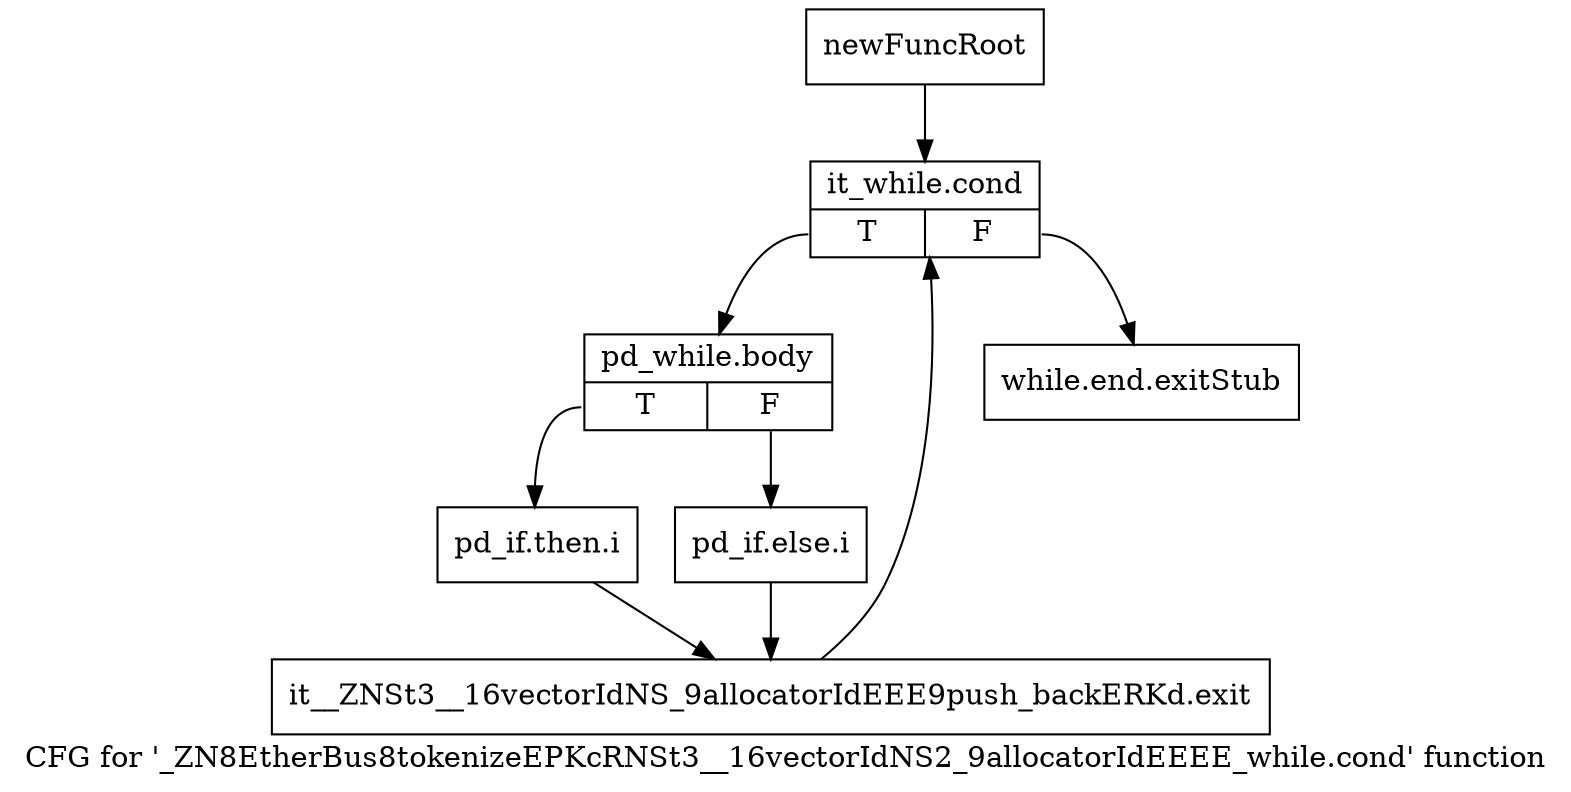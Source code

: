 digraph "CFG for '_ZN8EtherBus8tokenizeEPKcRNSt3__16vectorIdNS2_9allocatorIdEEEE_while.cond' function" {
	label="CFG for '_ZN8EtherBus8tokenizeEPKcRNSt3__16vectorIdNS2_9allocatorIdEEEE_while.cond' function";

	Node0x206a340 [shape=record,label="{newFuncRoot}"];
	Node0x206a340 -> Node0x2070f90;
	Node0x2070f40 [shape=record,label="{while.end.exitStub}"];
	Node0x2070f90 [shape=record,label="{it_while.cond|{<s0>T|<s1>F}}"];
	Node0x2070f90:s0 -> Node0x2070fe0;
	Node0x2070f90:s1 -> Node0x2070f40;
	Node0x2070fe0 [shape=record,label="{pd_while.body|{<s0>T|<s1>F}}"];
	Node0x2070fe0:s0 -> Node0x2071080;
	Node0x2070fe0:s1 -> Node0x2071030;
	Node0x2071030 [shape=record,label="{pd_if.else.i}"];
	Node0x2071030 -> Node0x20710d0;
	Node0x2071080 [shape=record,label="{pd_if.then.i}"];
	Node0x2071080 -> Node0x20710d0;
	Node0x20710d0 [shape=record,label="{it__ZNSt3__16vectorIdNS_9allocatorIdEEE9push_backERKd.exit}"];
	Node0x20710d0 -> Node0x2070f90;
}
